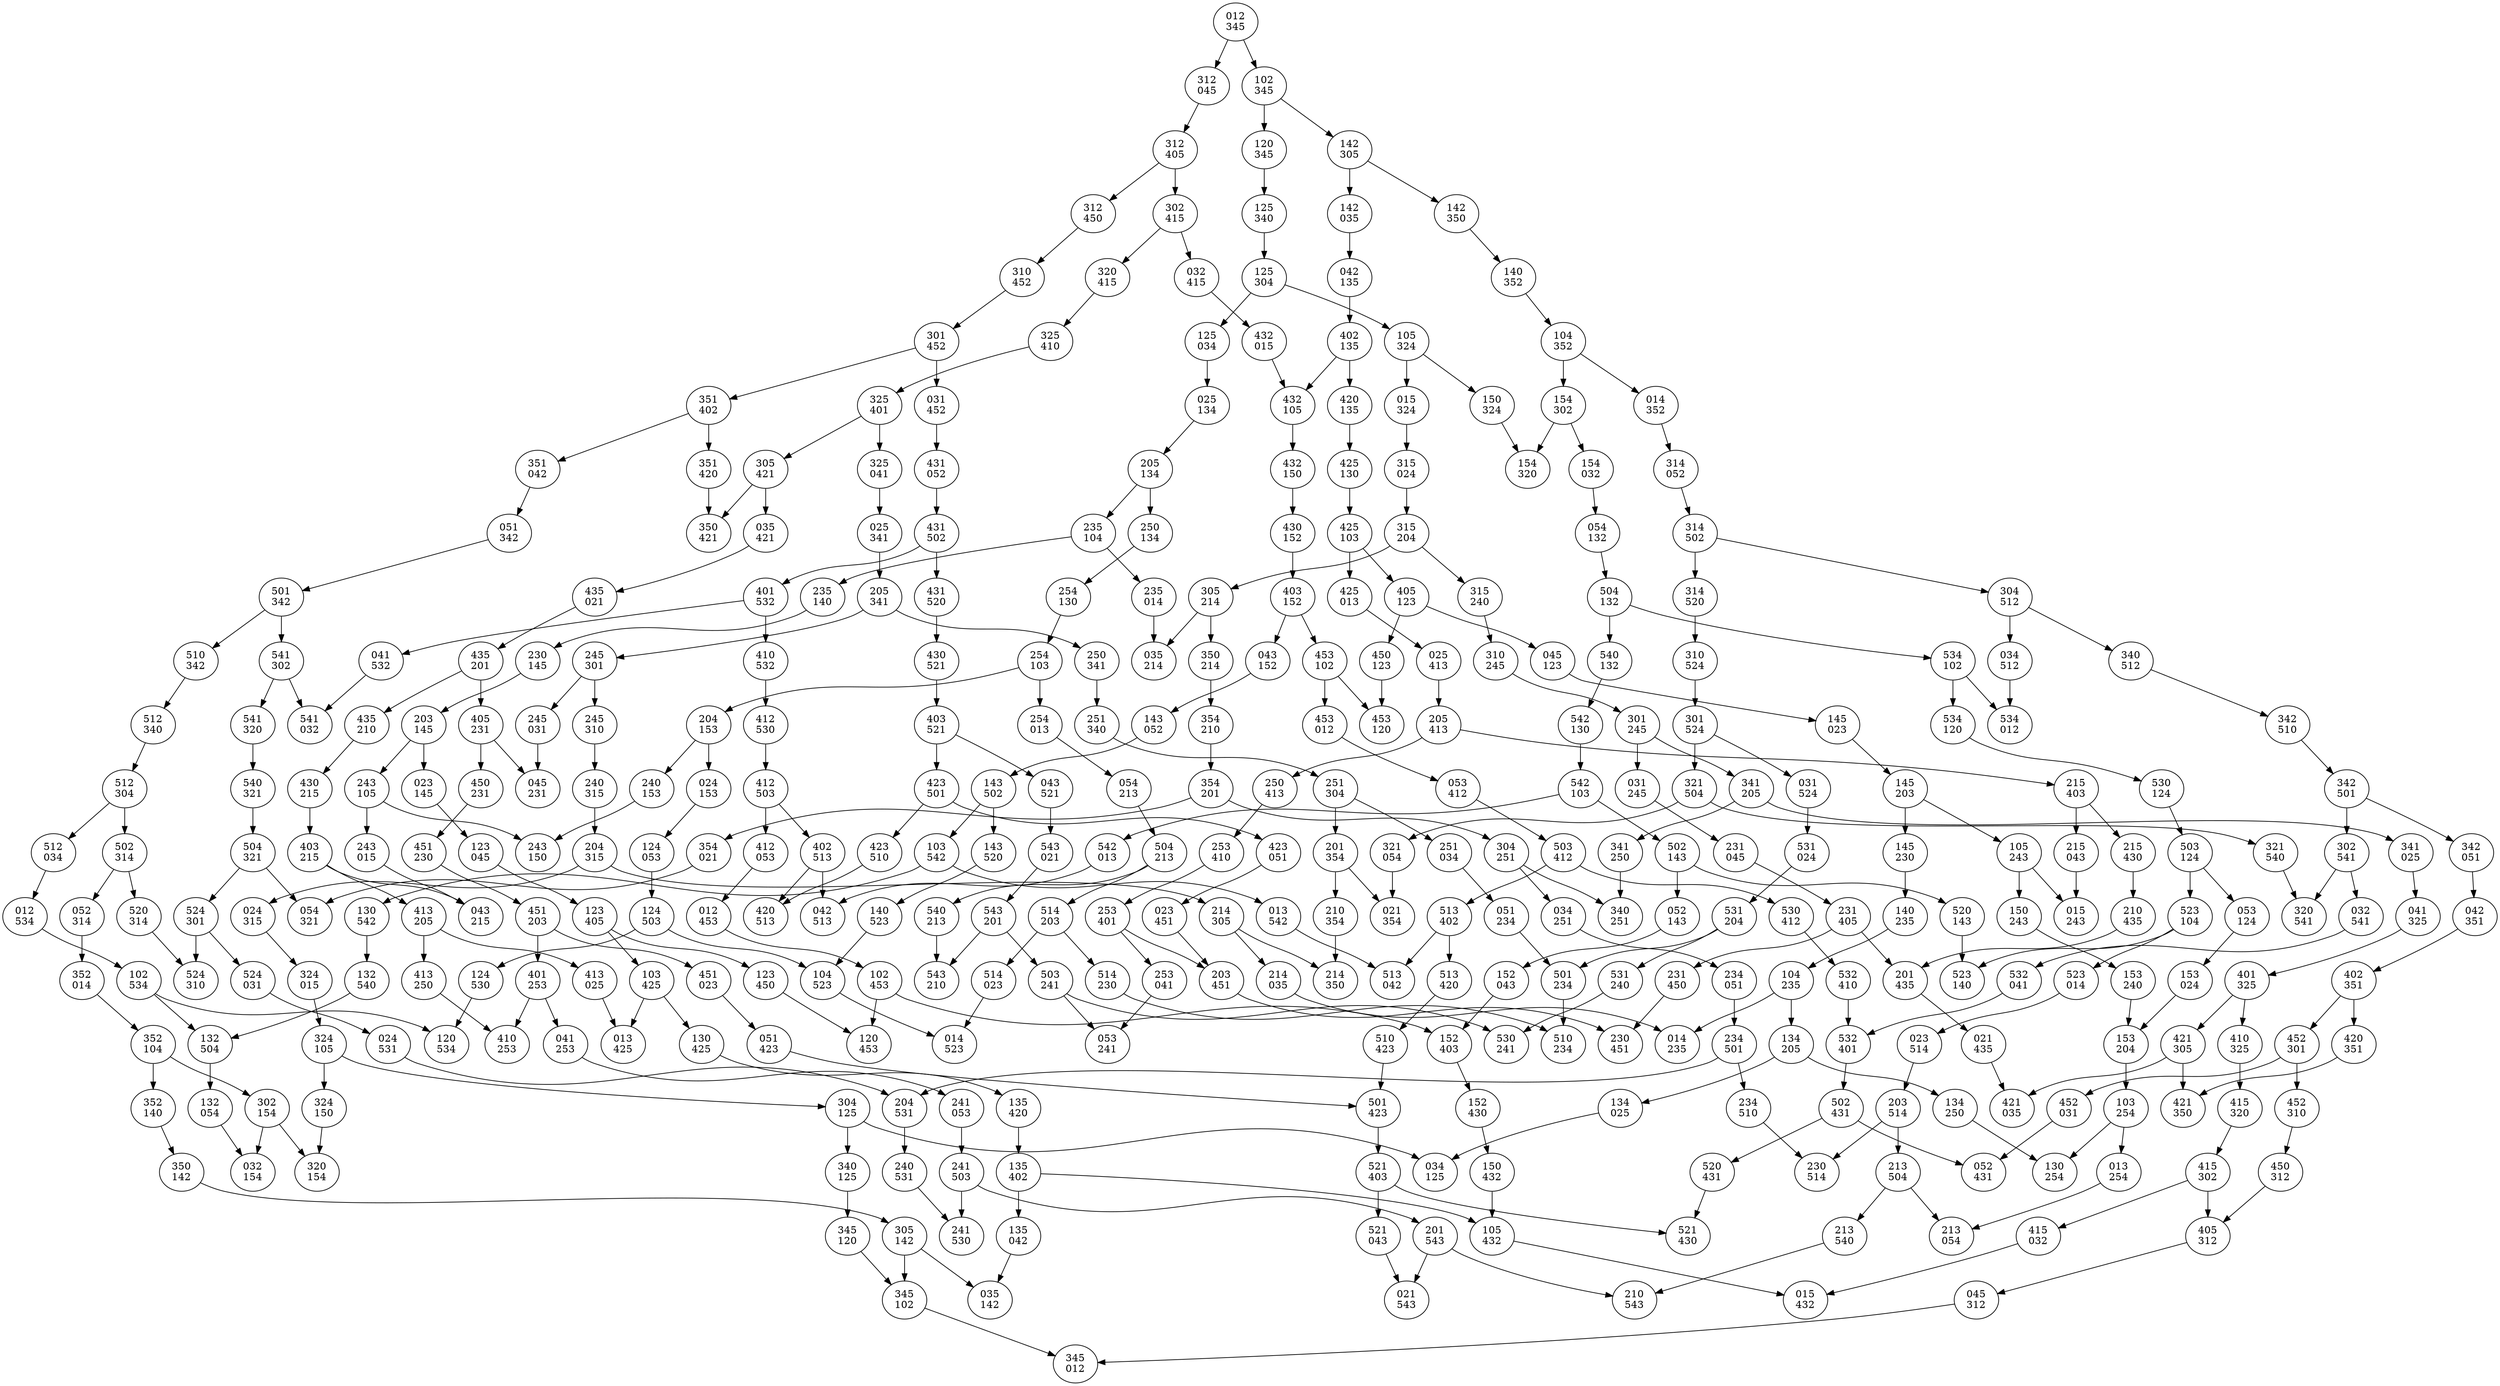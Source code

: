digraph puzzle {
	// layer 1 (2)
	n012345 -> n312045
	n012345 -> n102345

	// layer 2 (3)
	n312045 -> n312405
	n102345 -> n120345
	n102345 -> n142305

	// layer 3 (5)
	n312405 -> n312450
	n312405 -> n302415
	n120345 -> n125340
	n142305 -> n142035
	n142305 -> n142350

	// layer 4 (6)
	n312450 -> n310452
	n302415 -> n032415
	n302415 -> n320415
	n125340 -> n125304
	n142035 -> n042135
	n142350 -> n140352

	// layer 5 (7)
	n310452 -> n301452
	n032415 -> n432015
	n320415 -> n325410
	n125304 -> n125034
	n125304 -> n105324
	n042135 -> n402135
	n140352 -> n104352

	// layer 6 (10)
	n301452 -> n351402
	n301452 -> n031452
	n432015 -> n432105
	n325410 -> n325401
	n125034 -> n025134
	n105324 -> n015324
	n105324 -> n150324
	n402135 -> n432105
	n402135 -> n420135
	n104352 -> n154302
	n104352 -> n014352

	// layer 7 (12)
	n351402 -> n351042
	n351402 -> n351420
	n031452 -> n431052
	n432105 -> n432150
	n325401 -> n305421
	n325401 -> n325041
	n025134 -> n205134
	n015324 -> n315024
	n150324 -> n154320
	n420135 -> n425130
	n014352 -> n314052
	n154302 -> n154032
	n154302 -> n154320
	n154032 -> n054132

	// layer 8 (12)
	n431052 -> n431502
	n351042 -> n051342
	n425130 -> n425103
	n432150 -> n430152
	n314052 -> n314502
	n205134 -> n235104
	n205134 -> n250134
	n351420 -> n350421
	n305421 -> n035421
	n305421 -> n350421
	n325041 -> n025341
	n315024 -> n315204

	// layer 9 (16)
	n431502 -> n401532
	n431502 -> n431520
	n425103 -> n425013
	n425103 -> n405123
	n035421 -> n435021
	n430152 -> n403152
	n250134 -> n254130
	n235104 -> n235140
	n235104 -> n235014
	n051342 -> n501342
	n025341 -> n205341
	n315204 -> n305214
	n315204 -> n315240
	n314502 -> n304512
	n314502 -> n314520
	n054132 -> n504132

	// layer 10 (23)
	n205341 -> n250341
	n205341 -> n245301
	n435021 -> n435201
	n403152 -> n453102
	n403152 -> n043152
	n304512 -> n340512
	n304512 -> n034512
	n504132 -> n540132
	n504132 -> n534102
	n501342 -> n510342
	n501342 -> n541302
	n431520 -> n430521
	n425013 -> n025413
	n315240 -> n310245
	n314520 -> n310524
	n254130 -> n254103
	n235140 -> n230145
	n401532 -> n041532
	n401532 -> n410532
	n405123 -> n450123
	n405123 -> n045123
	n305214 -> n035214
	n305214 -> n350214
	n235014 -> n035214

	// layer 11 (25)
	n510342 -> n512340
	n541302 -> n541032
	n541302 -> n541320
	n430521 -> n403521
	n410532 -> n412530
	n041532 -> n541032
	n435201 -> n435210
	n435201 -> n405231
	n250341 -> n251340
	n245301 -> n245031
	n245301 -> n245310
	n043152 -> n143052
	n453102 -> n453120
	n453102 -> n453012
	n045123 -> n145023
	n450123 -> n453120
	n025413 -> n205413
	n310524 -> n301524
	n340512 -> n342510
	n034512 -> n534012
	n540132 -> n542130
	n534102 -> n534012
	n534102 -> n534120
	n310245 -> n301245
	n350214 -> n354210
	n230145 -> n203145
	n254103 -> n254013
	n254103 -> n204153

	// layer 12 (28)
	n403521 -> n043521
	n403521 -> n423501
	n412530 -> n412503
	n541320 -> n540321
	n512340 -> n512304
	n251340 -> n251304
	n245310 -> n240315
	n245031 -> n045231
	n435210 -> n430215
	n405231 -> n045231
	n405231 -> n450231
	n143052 -> n143502
	n453012 -> n053412
	n145023 -> n145203
	n205413 -> n250413
	n205413 -> n215403
	n301524 -> n031524
	n301524 -> n321504
	n342510 -> n342501
	n534120 -> n530124
	n542130 -> n542103
	n301245 -> n031245
	n301245 -> n341205
	n354210 -> n354201
	n203145 -> n023145
	n203145 -> n243105
	n204153 -> n024153
	n204153 -> n240153
	n254013 -> n054213

	// layer 13 (39)
	n423501 -> n423051
	n423501 -> n423510
	n043521 -> n543021
	n412503 -> n412053
	n412503 -> n402513
	n540321 -> n504321
	n512304 -> n512034
	n512304 -> n502314
	n251304 -> n251034
	n251304 -> n201354
	n240315 -> n204315
	n450231 -> n451230
	n430215 -> n403215
	n143502 -> n143520
	n143502 -> n103542
	n053412 -> n503412
	n145203 -> n145230
	n145203 -> n105243
	n250413 -> n253410
	n215403 -> n215043
	n215403 -> n215430
	n342501 -> n342051
	n342501 -> n302541
	n031524 -> n531024
	n321504 -> n321054
	n321504 -> n321540
	n530124 -> n503124
	n542103 -> n542013
	n542103 -> n502143
	n031245 -> n231045
	n341205 -> n341025
	n341205 -> n341250
	n354201 -> n354021
	n354201 -> n304251
	n023145 -> n123045
	n243105 -> n243015
	n243105 -> n243150
	n240153 -> n243150
	n024153 -> n124053
	n054213 -> n504213

	// layer 14 (44)
	n423510 -> n420513
	n423051 -> n023451
	n543021 -> n543201
	n412053 -> n012453
	n402513 -> n042513
	n402513 -> n420513
	n504321 -> n054321
	n504321 -> n524301
	n502314 -> n052314
	n502314 -> n520314
	n512034 -> n012534
	n251034 -> n051234
	n201354 -> n021354
	n201354 -> n210354
	n204315 -> n024315
	n204315 -> n214305
	n451230 -> n451203
	n403215 -> n043215
	n403215 -> n413205
	n103542 -> n013542
	n103542 -> n130542
	n143520 -> n140523
	n503412 -> n530412
	n503412 -> n513402
	n145230 -> n140235
	n105243 -> n015243
	n105243 -> n150243
	n253410 -> n253401
	n215430 -> n210435
	n215043 -> n015243
	n342051 -> n042351
	n302541 -> n032541
	n302541 -> n320541
	n531024 -> n531204
	n321054 -> n021354
	n321540 -> n320541
	n503124 -> n053124
	n503124 -> n523104
	n502143 -> n052143
	n502143 -> n520143
	n542013 -> n042513
	n231045 -> n231405
	n341025 -> n041325
	n341250 -> n340251
	n304251 -> n034251
	n304251 -> n340251
	n354021 -> n054321
	n504213 -> n540213
	n504213 -> n514203
	n124053 -> n124503
	n243015 -> n043215
	n123045 -> n123405

	// layer 15 (40)
	n520314 -> n524310
	n052314 -> n352014
	n012534 -> n102534
	n543201 -> n543210
	n543201 -> n503241
	n524301 -> n524031
	n524301 -> n524310
	n023451 -> n203451
	n012453 -> n102453
	n451203 -> n451023
	n451203 -> n401253
	n051234 -> n501234
	n413205 -> n413025
	n413205 -> n413250
	n210354 -> n214350
	n214305 -> n214350
	n214305 -> n214035
	n024315 -> n324015
	n032541 -> n532041
	n531204 -> n531240
	n531204 -> n501234
	n042351 -> n402351
	n520143 -> n523140
	n052143 -> n152043
	n523104 -> n523014
	n523104 -> n523140
	n053124 -> n153024
	n140523 -> n104523
	n013542 -> n513042
	n130542 -> n132540
	n530412 -> n532410
	n513402 -> n513042
	n513402 -> n513420
	n253401 -> n253041
	n253401 -> n203451
	n210435 -> n201435
	n150243 -> n153240
	n140235 -> n104235
	n034251 -> n234051
	n041325 -> n401325
	n231405 -> n231450
	n231405 -> n201435
	n123405 -> n123450
	n123405 -> n103425
	n124503 -> n124530
	n124503 -> n104523
	n540213 -> n543210
	n514203 -> n514023
	n514203 -> n514230

	// layer 16 (29)
	n102453 -> n120453
	n102453 -> n152403
	n102534 -> n120534
	n102534 -> n132504
	n503241 -> n053241
	n503241 -> n530241
	n352014 -> n352104
	n524031 -> n024531
	n324015 -> n324105
	n214035 -> n014235
	n451023 -> n051423
	n401253 -> n041253
	n401253 -> n410253
	n413250 -> n410253
	n413025 -> n013425
	n514230 -> n510234
	n514023 -> n014523
	n124530 -> n120534
	n104523 -> n014523
	n123450 -> n120453
	n103425 -> n013425
	n103425 -> n130425
	n132540 -> n132504
	n513420 -> n510423
	n532410 -> n532401
	n401325 -> n410325
	n401325 -> n421305
	n234051 -> n234501
	n231450 -> n230451
	n203451 -> n230451
	n253041 -> n053241
	n201435 -> n021435
	n153240 -> n153204
	n104235 -> n014235
	n104235 -> n134205
	n152043 -> n152403
	n523014 -> n023514
	n153024 -> n153204
	n501234 -> n510234
	n531240 -> n530241
	n532041 -> n532401
	n402351 -> n420351
	n402351 -> n452301

	// layer 17 (21)
	n352104 -> n352140
	n352104 -> n302154
	n024531 -> n204531
	n051423 -> n501423
	n041253 -> n241053
	n324105 -> n324150
	n324105 -> n304125
	n132504 -> n132054
	n130425 -> n135420
	n152403 -> n152430
	n510423 -> n501423
	n234501 -> n234510
	n234501 -> n204531
	n134205 -> n134250
	n134205 -> n134025
	n410325 -> n415320
	n421305 -> n421350
	n421305 -> n421035
	n021435 -> n421035
	n153204 -> n103254
	n023514 -> n203514
	n532401 -> n502431
	n420351 -> n421350
	n452301 -> n452310
	n452301 -> n452031

	// layer 18 (18)
	n302154 -> n032154
	n302154 -> n320154
	n352140 -> n350142
	n324150 -> n320154
	n304125 -> n034125
	n304125 -> n340125
	n132054 -> n032154
	n152430 -> n150432
	n241053 -> n241503
	n135420 -> n135402
	n501423 -> n521403
	n204531 -> n240531
	n234510 -> n230514
	n502431 -> n052431
	n502431 -> n520431
	n134250 -> n130254
	n134025 -> n034125
	n103254 -> n013254
	n103254 -> n130254
	n203514 -> n230514
	n203514 -> n213504
	n452031 -> n052431
	n452310 -> n450312
	n415320 -> n415302
	n415302 -> n405312

	// layer 19 (12)
	n350142 -> n305142
	n241503 -> n241530
	n241503 -> n201543
	n240531 -> n241530
	n340125 -> n345120
	n521403 -> n521430
	n521403 -> n521043
	n135402 -> n135042
	n135402 -> n105432
	n150432 -> n105432
	n520431 -> n521430
	n450312 -> n405312
	n013254 -> n213054
	n213504 -> n213054
	n213504 -> n213540
	n415302 -> n415032

	// layer 20 (6)
	n305142 -> n035142
	n305142 -> n345102
	n345120 -> n345102
	n201543 -> n021543
	n201543 -> n210543
	n105432 -> n015432
	n521043 -> n021543
	n405312 -> n045312
	n213540 -> n210543
	n135042 -> n035142
	n415032 -> n015432

	// layer 21 (1)
	n345102 -> n345012
	n045312 -> n345012

	// labels
	n012345 [label="012\n345"];
	n012453 [label="012\n453"];
	n012534 [label="012\n534"];
	n013254 [label="013\n254"];
	n013425 [label="013\n425"];
	n013542 [label="013\n542"];
	n014235 [label="014\n235"];
	n014352 [label="014\n352"];
	n014523 [label="014\n523"];
	n015243 [label="015\n243"];
	n015324 [label="015\n324"];
	n015432 [label="015\n432"];
	n021354 [label="021\n354"];
	n021435 [label="021\n435"];
	n021543 [label="021\n543"];
	n023145 [label="023\n145"];
	n023451 [label="023\n451"];
	n023514 [label="023\n514"];
	n024153 [label="024\n153"];
	n024315 [label="024\n315"];
	n024531 [label="024\n531"];
	n025134 [label="025\n134"];
	n025341 [label="025\n341"];
	n025413 [label="025\n413"];
	n031245 [label="031\n245"];
	n031452 [label="031\n452"];
	n031524 [label="031\n524"];
	n032154 [label="032\n154"];
	n032415 [label="032\n415"];
	n032541 [label="032\n541"];
	n034125 [label="034\n125"];
	n034251 [label="034\n251"];
	n034512 [label="034\n512"];
	n035142 [label="035\n142"];
	n035214 [label="035\n214"];
	n035421 [label="035\n421"];
	n041253 [label="041\n253"];
	n041325 [label="041\n325"];
	n041532 [label="041\n532"];
	n042135 [label="042\n135"];
	n042351 [label="042\n351"];
	n042513 [label="042\n513"];
	n043152 [label="043\n152"];
	n043215 [label="043\n215"];
	n043521 [label="043\n521"];
	n045123 [label="045\n123"];
	n045231 [label="045\n231"];
	n045312 [label="045\n312"];
	n051234 [label="051\n234"];
	n051342 [label="051\n342"];
	n051423 [label="051\n423"];
	n052143 [label="052\n143"];
	n052314 [label="052\n314"];
	n052431 [label="052\n431"];
	n053124 [label="053\n124"];
	n053241 [label="053\n241"];
	n053412 [label="053\n412"];
	n054132 [label="054\n132"];
	n054213 [label="054\n213"];
	n054321 [label="054\n321"];
	n102345 [label="102\n345"];
	n102453 [label="102\n453"];
	n102534 [label="102\n534"];
	n103254 [label="103\n254"];
	n103425 [label="103\n425"];
	n103542 [label="103\n542"];
	n104235 [label="104\n235"];
	n104352 [label="104\n352"];
	n104523 [label="104\n523"];
	n105243 [label="105\n243"];
	n105324 [label="105\n324"];
	n105432 [label="105\n432"];
	n120345 [label="120\n345"];
	n120453 [label="120\n453"];
	n120534 [label="120\n534"];
	n123045 [label="123\n045"];
	n123405 [label="123\n405"];
	n123450 [label="123\n450"];
	n124053 [label="124\n053"];
	n124503 [label="124\n503"];
	n124530 [label="124\n530"];
	n125034 [label="125\n034"];
	n125304 [label="125\n304"];
	n125340 [label="125\n340"];
	n130254 [label="130\n254"];
	n130425 [label="130\n425"];
	n130542 [label="130\n542"];
	n132054 [label="132\n054"];
	n132504 [label="132\n504"];
	n132540 [label="132\n540"];
	n134025 [label="134\n025"];
	n134205 [label="134\n205"];
	n134250 [label="134\n250"];
	n135042 [label="135\n042"];
	n135402 [label="135\n402"];
	n135420 [label="135\n420"];
	n140235 [label="140\n235"];
	n140352 [label="140\n352"];
	n140523 [label="140\n523"];
	n142035 [label="142\n035"];
	n142305 [label="142\n305"];
	n142350 [label="142\n350"];
	n143052 [label="143\n052"];
	n143502 [label="143\n502"];
	n143520 [label="143\n520"];
	n145023 [label="145\n023"];
	n145203 [label="145\n203"];
	n145230 [label="145\n230"];
	n150243 [label="150\n243"];
	n150324 [label="150\n324"];
	n150432 [label="150\n432"];
	n152043 [label="152\n043"];
	n152403 [label="152\n403"];
	n152430 [label="152\n430"];
	n153024 [label="153\n024"];
	n153204 [label="153\n204"];
	n153240 [label="153\n240"];
	n154032 [label="154\n032"];
	n154302 [label="154\n302"];
	n154320 [label="154\n320"];
	n201354 [label="201\n354"];
	n201435 [label="201\n435"];
	n201543 [label="201\n543"];
	n203145 [label="203\n145"];
	n203451 [label="203\n451"];
	n203514 [label="203\n514"];
	n204153 [label="204\n153"];
	n204315 [label="204\n315"];
	n204531 [label="204\n531"];
	n205134 [label="205\n134"];
	n205341 [label="205\n341"];
	n205413 [label="205\n413"];
	n210354 [label="210\n354"];
	n210435 [label="210\n435"];
	n210543 [label="210\n543"];
	n213054 [label="213\n054"];
	n213504 [label="213\n504"];
	n213540 [label="213\n540"];
	n214035 [label="214\n035"];
	n214305 [label="214\n305"];
	n214350 [label="214\n350"];
	n215043 [label="215\n043"];
	n215403 [label="215\n403"];
	n215430 [label="215\n430"];
	n230145 [label="230\n145"];
	n230451 [label="230\n451"];
	n230514 [label="230\n514"];
	n231045 [label="231\n045"];
	n231405 [label="231\n405"];
	n231450 [label="231\n450"];
	n234051 [label="234\n051"];
	n234501 [label="234\n501"];
	n234510 [label="234\n510"];
	n235014 [label="235\n014"];
	n235104 [label="235\n104"];
	n235140 [label="235\n140"];
	n240153 [label="240\n153"];
	n240315 [label="240\n315"];
	n240531 [label="240\n531"];
	n241053 [label="241\n053"];
	n241503 [label="241\n503"];
	n241530 [label="241\n530"];
	n243015 [label="243\n015"];
	n243105 [label="243\n105"];
	n243150 [label="243\n150"];
	n245031 [label="245\n031"];
	n245301 [label="245\n301"];
	n245310 [label="245\n310"];
	n250134 [label="250\n134"];
	n250341 [label="250\n341"];
	n250413 [label="250\n413"];
	n251034 [label="251\n034"];
	n251304 [label="251\n304"];
	n251340 [label="251\n340"];
	n253041 [label="253\n041"];
	n253401 [label="253\n401"];
	n253410 [label="253\n410"];
	n254013 [label="254\n013"];
	n254103 [label="254\n103"];
	n254130 [label="254\n130"];
	n301245 [label="301\n245"];
	n301452 [label="301\n452"];
	n301524 [label="301\n524"];
	n302154 [label="302\n154"];
	n302415 [label="302\n415"];
	n302541 [label="302\n541"];
	n304125 [label="304\n125"];
	n304251 [label="304\n251"];
	n304512 [label="304\n512"];
	n305142 [label="305\n142"];
	n305214 [label="305\n214"];
	n305421 [label="305\n421"];
	n310245 [label="310\n245"];
	n310452 [label="310\n452"];
	n310524 [label="310\n524"];
	n312045 [label="312\n045"];
	n312405 [label="312\n405"];
	n312450 [label="312\n450"];
	n314052 [label="314\n052"];
	n314502 [label="314\n502"];
	n314520 [label="314\n520"];
	n315024 [label="315\n024"];
	n315204 [label="315\n204"];
	n315240 [label="315\n240"];
	n320154 [label="320\n154"];
	n320415 [label="320\n415"];
	n320541 [label="320\n541"];
	n321054 [label="321\n054"];
	n321504 [label="321\n504"];
	n321540 [label="321\n540"];
	n324015 [label="324\n015"];
	n324105 [label="324\n105"];
	n324150 [label="324\n150"];
	n325041 [label="325\n041"];
	n325401 [label="325\n401"];
	n325410 [label="325\n410"];
	n340125 [label="340\n125"];
	n340251 [label="340\n251"];
	n340512 [label="340\n512"];
	n341025 [label="341\n025"];
	n341205 [label="341\n205"];
	n341250 [label="341\n250"];
	n342051 [label="342\n051"];
	n342501 [label="342\n501"];
	n342510 [label="342\n510"];
	n345012 [label="345\n012"];
	n345102 [label="345\n102"];
	n345120 [label="345\n120"];
	n350142 [label="350\n142"];
	n350214 [label="350\n214"];
	n350421 [label="350\n421"];
	n351042 [label="351\n042"];
	n351402 [label="351\n402"];
	n351420 [label="351\n420"];
	n352014 [label="352\n014"];
	n352104 [label="352\n104"];
	n352140 [label="352\n140"];
	n354021 [label="354\n021"];
	n354201 [label="354\n201"];
	n354210 [label="354\n210"];
	n401253 [label="401\n253"];
	n401325 [label="401\n325"];
	n401532 [label="401\n532"];
	n402135 [label="402\n135"];
	n402351 [label="402\n351"];
	n402513 [label="402\n513"];
	n403152 [label="403\n152"];
	n403215 [label="403\n215"];
	n403521 [label="403\n521"];
	n405123 [label="405\n123"];
	n405231 [label="405\n231"];
	n405312 [label="405\n312"];
	n410253 [label="410\n253"];
	n410325 [label="410\n325"];
	n410532 [label="410\n532"];
	n412053 [label="412\n053"];
	n412503 [label="412\n503"];
	n412530 [label="412\n530"];
	n413025 [label="413\n025"];
	n413205 [label="413\n205"];
	n413250 [label="413\n250"];
	n415032 [label="415\n032"];
	n415302 [label="415\n302"];
	n415320 [label="415\n320"];
	n420135 [label="420\n135"];
	n420351 [label="420\n351"];
	n420513 [label="420\n513"];
	n421035 [label="421\n035"];
	n421305 [label="421\n305"];
	n421350 [label="421\n350"];
	n423051 [label="423\n051"];
	n423501 [label="423\n501"];
	n423510 [label="423\n510"];
	n425013 [label="425\n013"];
	n425103 [label="425\n103"];
	n425130 [label="425\n130"];
	n430152 [label="430\n152"];
	n430215 [label="430\n215"];
	n430521 [label="430\n521"];
	n431052 [label="431\n052"];
	n431502 [label="431\n502"];
	n431520 [label="431\n520"];
	n432015 [label="432\n015"];
	n432105 [label="432\n105"];
	n432150 [label="432\n150"];
	n435021 [label="435\n021"];
	n435201 [label="435\n201"];
	n435210 [label="435\n210"];
	n450123 [label="450\n123"];
	n450231 [label="450\n231"];
	n450312 [label="450\n312"];
	n451023 [label="451\n023"];
	n451203 [label="451\n203"];
	n451230 [label="451\n230"];
	n452031 [label="452\n031"];
	n452301 [label="452\n301"];
	n452310 [label="452\n310"];
	n453012 [label="453\n012"];
	n453102 [label="453\n102"];
	n453120 [label="453\n120"];
	n501234 [label="501\n234"];
	n501342 [label="501\n342"];
	n501423 [label="501\n423"];
	n502143 [label="502\n143"];
	n502314 [label="502\n314"];
	n502431 [label="502\n431"];
	n503124 [label="503\n124"];
	n503241 [label="503\n241"];
	n503412 [label="503\n412"];
	n504132 [label="504\n132"];
	n504213 [label="504\n213"];
	n504321 [label="504\n321"];
	n510234 [label="510\n234"];
	n510342 [label="510\n342"];
	n510423 [label="510\n423"];
	n512034 [label="512\n034"];
	n512304 [label="512\n304"];
	n512340 [label="512\n340"];
	n513042 [label="513\n042"];
	n513402 [label="513\n402"];
	n513420 [label="513\n420"];
	n514023 [label="514\n023"];
	n514203 [label="514\n203"];
	n514230 [label="514\n230"];
	n520143 [label="520\n143"];
	n520314 [label="520\n314"];
	n520431 [label="520\n431"];
	n521043 [label="521\n043"];
	n521403 [label="521\n403"];
	n521430 [label="521\n430"];
	n523014 [label="523\n014"];
	n523104 [label="523\n104"];
	n523140 [label="523\n140"];
	n524031 [label="524\n031"];
	n524301 [label="524\n301"];
	n524310 [label="524\n310"];
	n530124 [label="530\n124"];
	n530241 [label="530\n241"];
	n530412 [label="530\n412"];
	n531024 [label="531\n024"];
	n531204 [label="531\n204"];
	n531240 [label="531\n240"];
	n532041 [label="532\n041"];
	n532401 [label="532\n401"];
	n532410 [label="532\n410"];
	n534012 [label="534\n012"];
	n534102 [label="534\n102"];
	n534120 [label="534\n120"];
	n540132 [label="540\n132"];
	n540213 [label="540\n213"];
	n540321 [label="540\n321"];
	n541032 [label="541\n032"];
	n541302 [label="541\n302"];
	n541320 [label="541\n320"];
	n542013 [label="542\n013"];
	n542103 [label="542\n103"];
	n542130 [label="542\n130"];
	n543021 [label="543\n021"];
	n543201 [label="543\n201"];
	n543210 [label="543\n210"];
}
